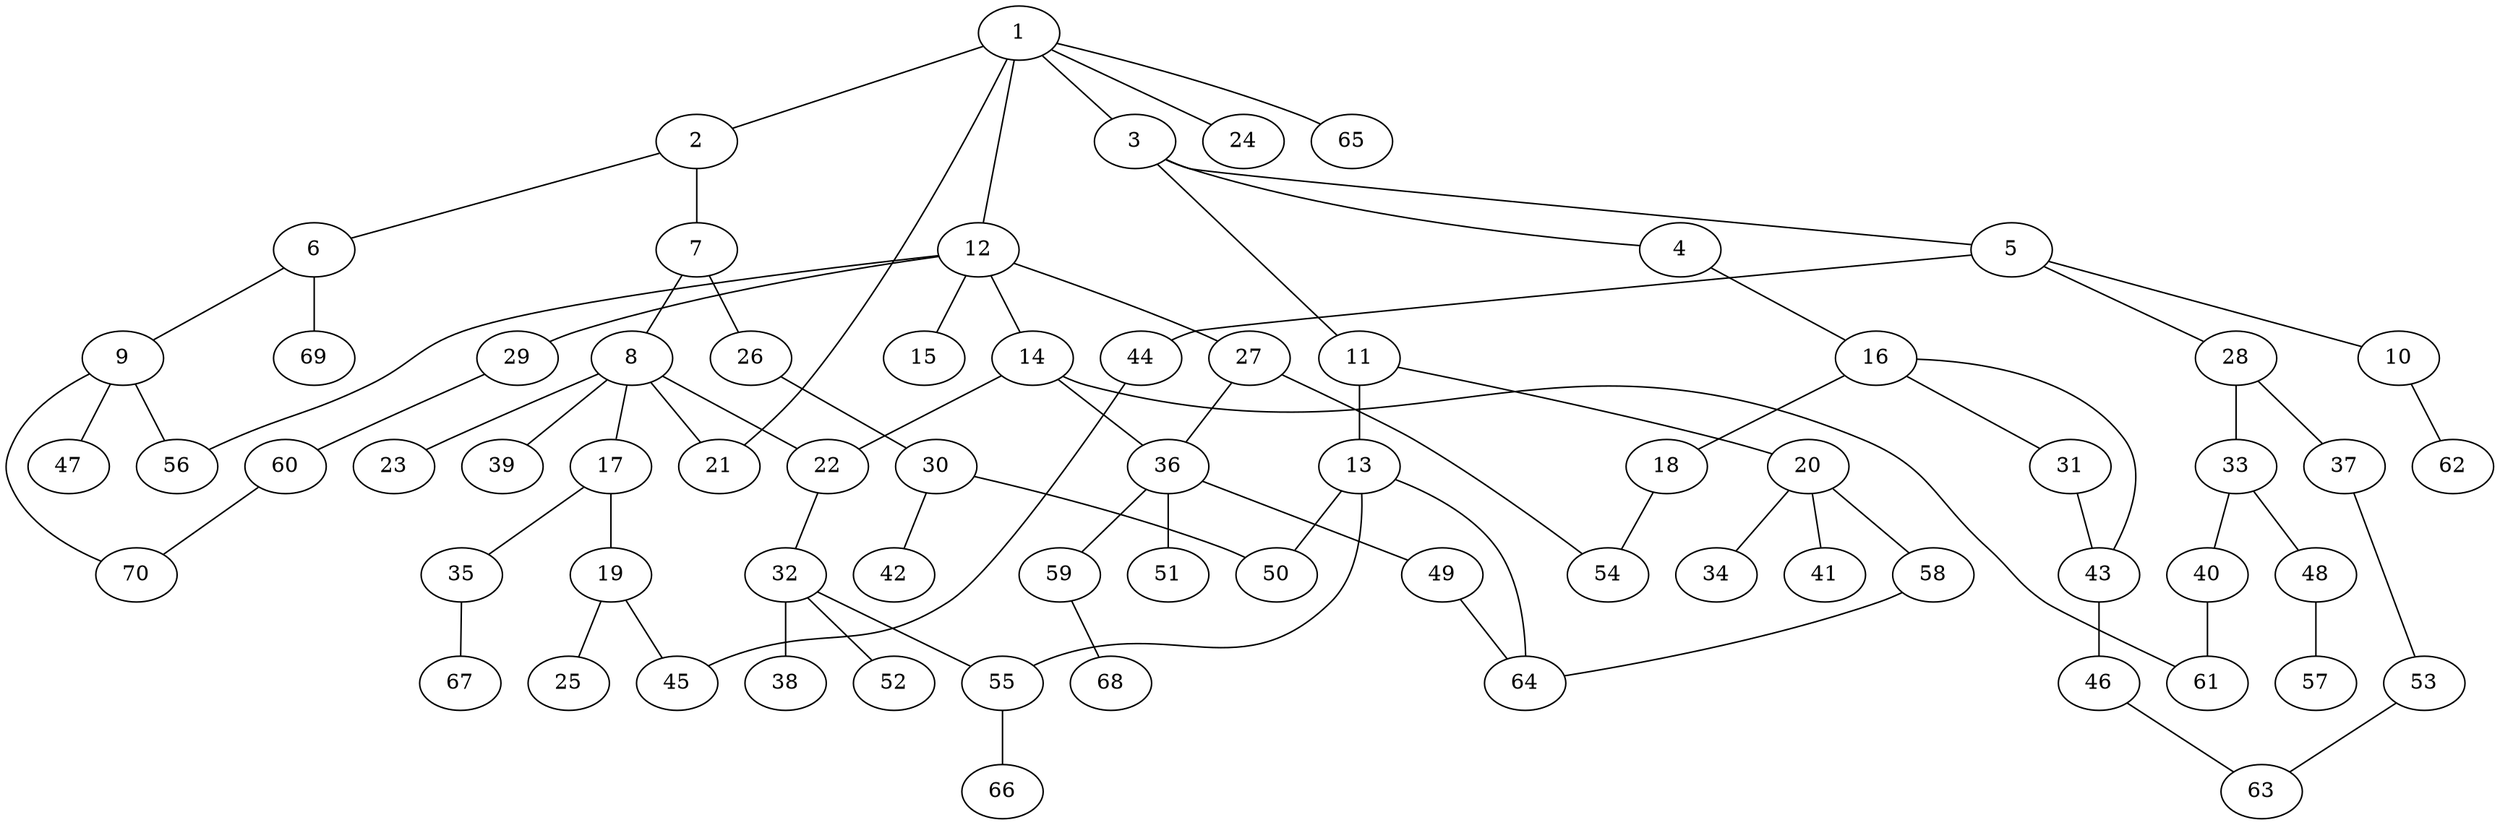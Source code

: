 graph graphname {1--2
1--3
1--12
1--21
1--24
1--65
2--6
2--7
3--4
3--5
3--11
4--16
5--10
5--28
5--44
6--9
6--69
7--8
7--26
8--17
8--21
8--22
8--23
8--39
9--47
9--56
9--70
10--62
11--13
11--20
12--14
12--15
12--27
12--29
12--56
13--50
13--55
13--64
14--22
14--36
14--61
16--18
16--31
16--43
17--19
17--35
18--54
19--25
19--45
20--34
20--41
20--58
22--32
26--30
27--36
27--54
28--33
28--37
29--60
30--42
30--50
31--43
32--38
32--52
32--55
33--40
33--48
35--67
36--49
36--51
36--59
37--53
40--61
43--46
44--45
46--63
48--57
49--64
53--63
55--66
58--64
59--68
60--70
}